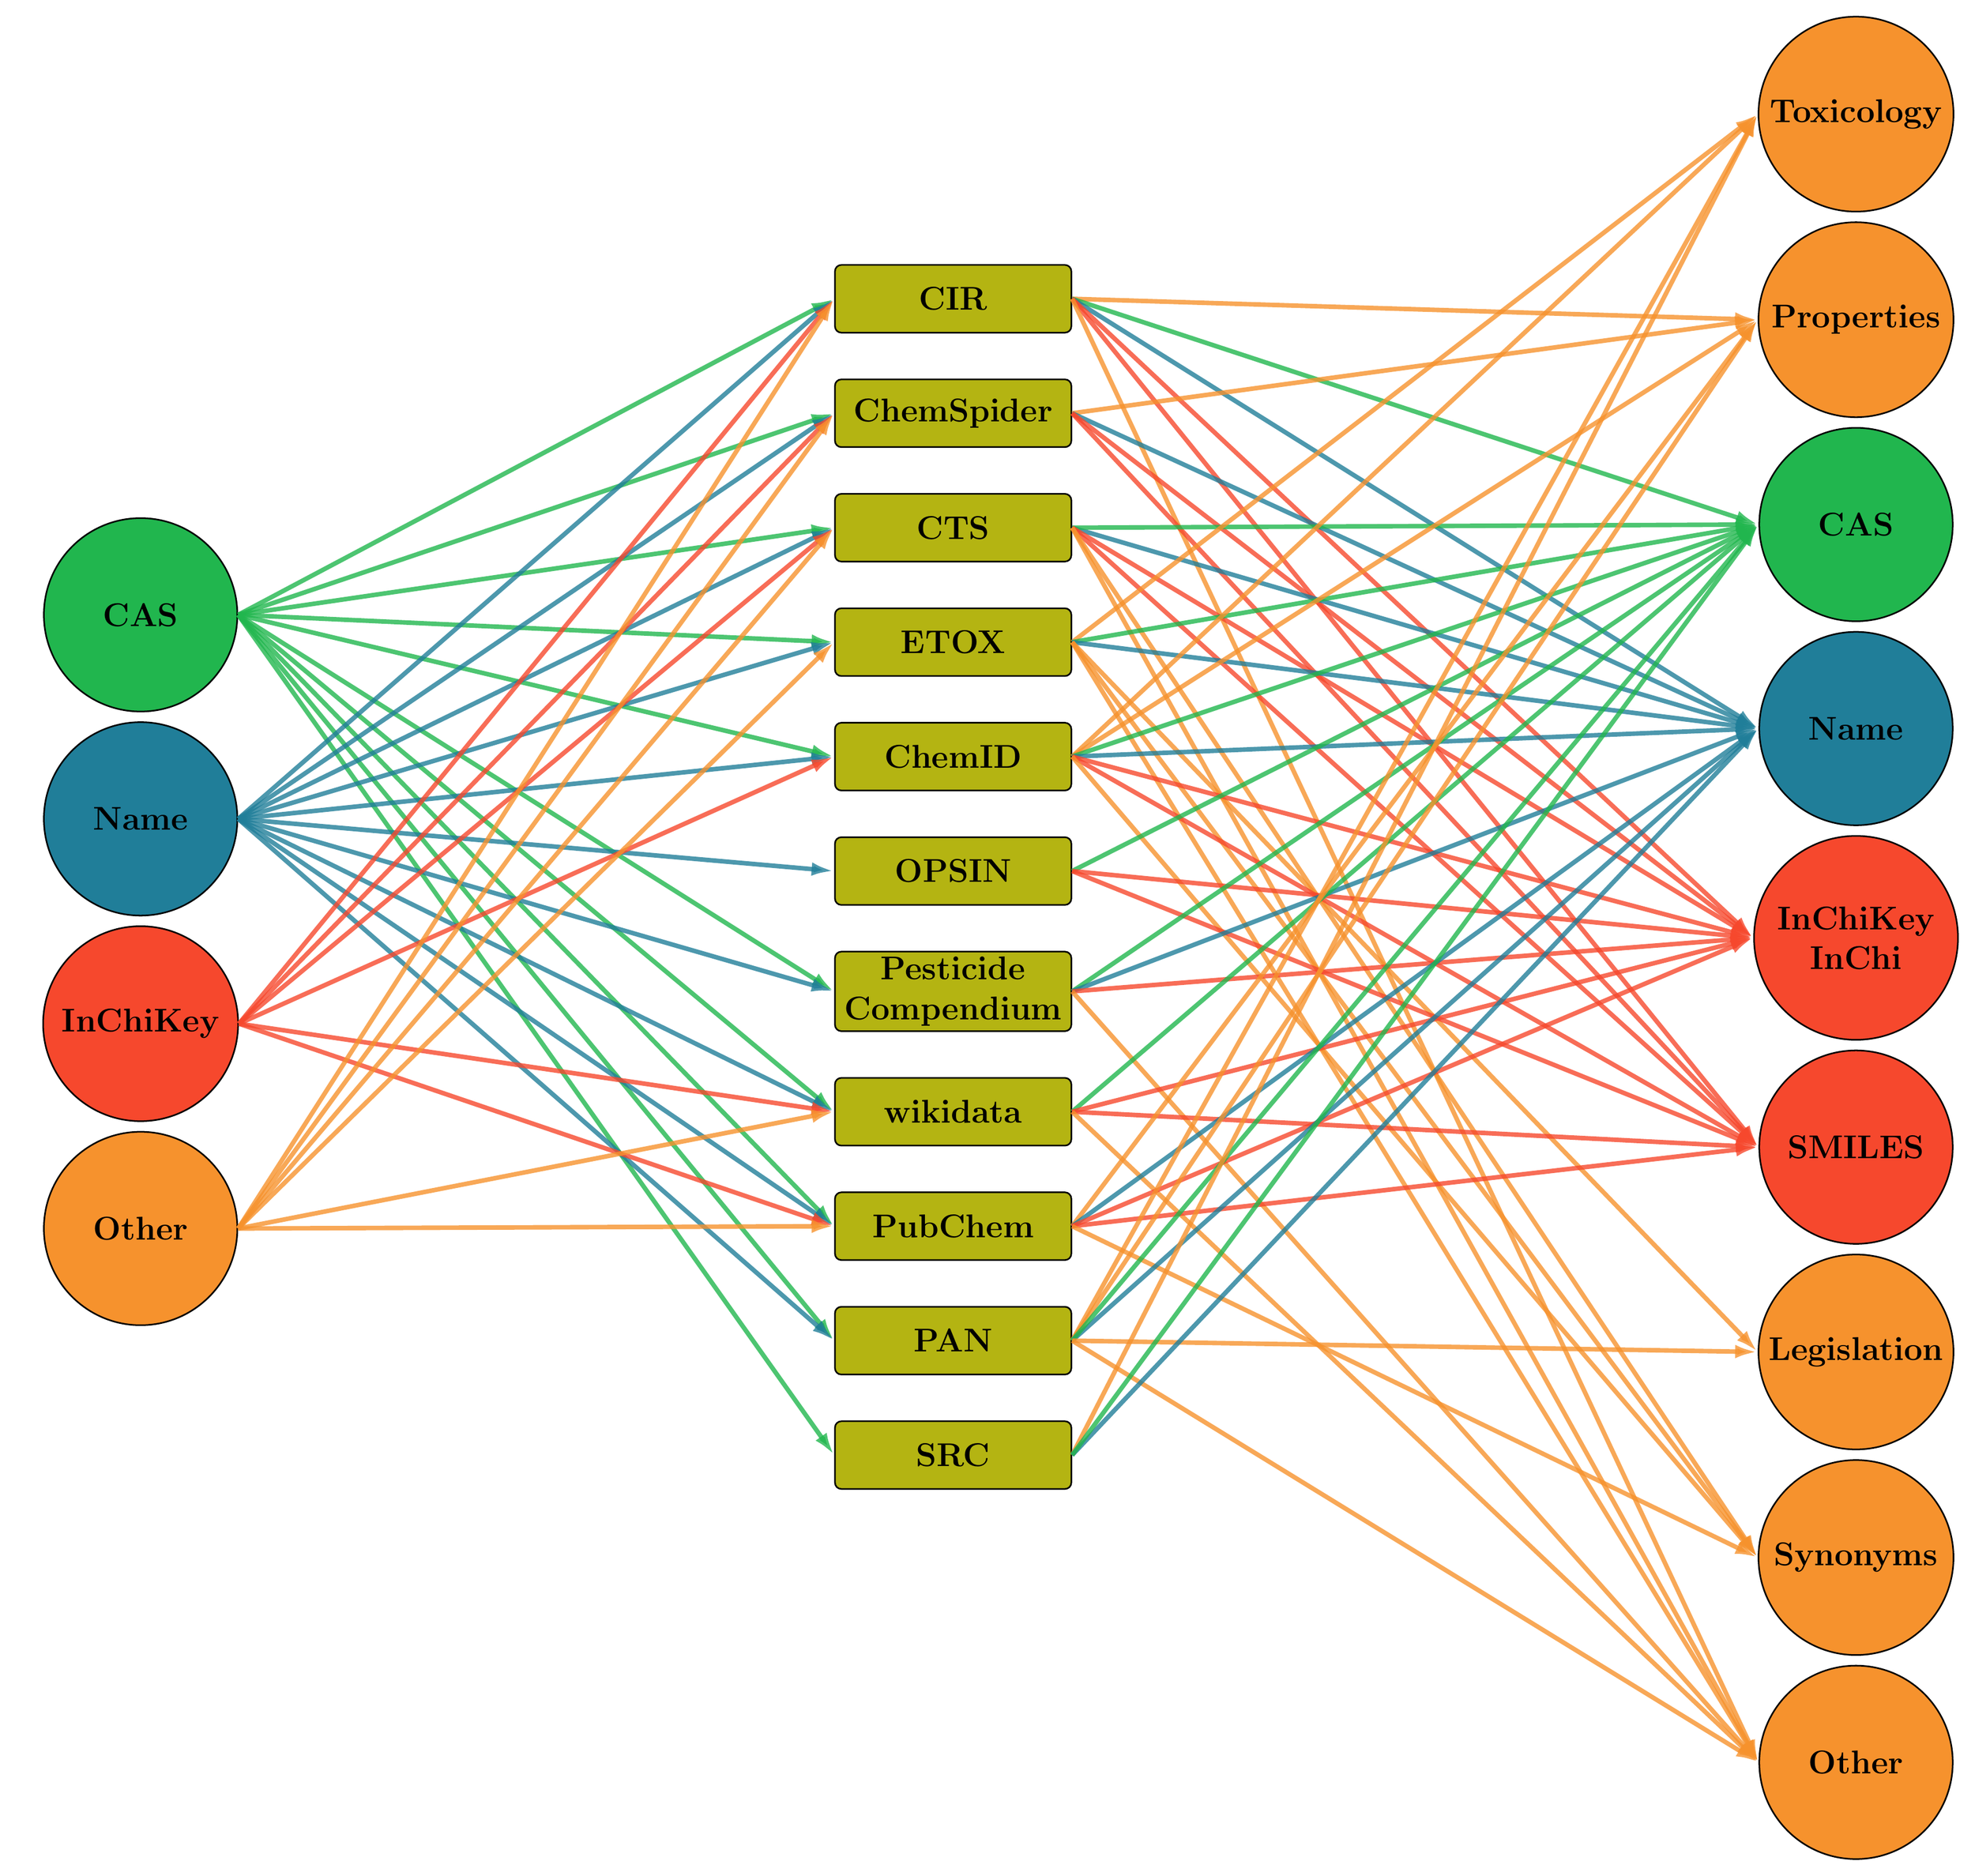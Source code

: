 % -*- root: ../../talk.tex -*-

\definecolor{blue}{RGB}{32, 126, 153}
\definecolor{green}{RGB}{33, 182, 78}
\definecolor{red}{RGB}{246, 72, 45}
\definecolor{orange}{RGB}{246, 146, 45}
\definecolor{yellow}{RGB}{180, 180, 18}

\begin{tikzpicture}[node distance = 0.2cm, auto]

%styles
\tikzstyle{circ} = [circle, draw, text = black,   line width=1pt, 
    text width=4cm, text centered, scale=1, font=\bf\huge]
\tikzstyle{rect} = [rectangle, draw, text = black, line width=1pt,
    text width=5cm, text centered, rounded corners, minimum height=1.5cm, minimum width=1cm, font=\bf\huge]

\tikzstyle{line} = [draw, -{Latex[length=5mm,width=3mm]}, line width=1mm, opacity = 0.8]

    % input nodes
    \node [circ, fill=green] (cas_i) {CAS};
    \node  (name_i) [circ, below=of cas_i, fill = blue] {Name};
    \node  (inchikey_i) [circ, below=of name_i, fill = red] {InChiKey};
    \node  (other_i) [circ, below=of inchikey_i, fill =orange] {Other};
   
   % source nodes
   \node (cir) [rect, right=of cas_i, shift={(13,7)}, fill = yellow]{CIR};
   \node (chemspider) [rect, below=1cm of cir, fill = yellow]{ChemSpider};
   \node (cts) [rect, below=1cm of chemspider, fill = yellow]{CTS};
   \node (etox) [rect, below=1cm of cts, fill = yellow]{ETOX};
   \node (chemid) [rect, below=1cm of etox, fill = yellow]{ChemID};
  \node (opsin) [rect, below=1cm of chemid, fill = yellow]{OPSIN};
  \node (alan) [rect, below=1cm of opsin, fill = yellow]{Pesticide Compendium};
  \node (wiki) [rect, below=1cm of alan, fill = yellow]{wikidata};
  \node (pubchem) [rect, below=1cm of wiki, fill = yellow]{PubChem};
  \node (pan) [rect, below=1cm of pubchem, fill = yellow]{PAN};
  \node (src) [rect, below=1cm of pan, fill = yellow]{SRC};

	% output nodes
    \node (cas_o) [circ, right=of cir, shift={(15,-5)}, , fill =green] {CAS};
    \node  (name_o) [circ, below=of cas_o, , fill =blue] {Name};
    \node  (inchikey_o) [circ, below=of name_o, fill =red] {InChiKey \\ InChi};
    \node  (smiles_o) [circ, below=of inchikey_o, fill =red] {SMILES};
    \node  (legis_o) [circ, below=of smiles_o, fill =orange] {Legislation};
    \node  (syno_o) [circ, below=of legis_o, fill =orange] {Synonyms};
    \node  (other_o) [circ, below=of syno_o, fill =orange] {Other};
    \node (prop_o) [circ, above=of cas_o, fill =orange] {Properties};
    \node (tox_o) [circ, above=of prop_o, fill =orange] {Toxicology};

    %paths
   % from cas_i
    \path [line, green] (cas_i.east) -- (cir.west);
    \path [line, green] (cas_i.east) -- (chemspider.west);
    \path [line, green] (cas_i.east) -- (cts.west);
    \path [line, green] (cas_i.east) -- (etox.west);
    \path [line, green] (cas_i.east) -- (chemid.west);
    \path [line, green] (cas_i.east) -- (alan.west);
    \path [line, green] (cas_i.east) -- (wiki.west);
    \path [line, green] (cas_i.east) -- (pubchem.west);
    \path [line, green] (cas_i.east) -- (pan.west);
    \path [line, green] (cas_i.east) -- (src.west);

	% from name_i
    \path [line, blue] (name_i.east) -- (cir.west);
    \path [line, blue] (name_i.east) -- (chemspider.west);
    \path [line, blue] (name_i.east) -- (cts.west);
    \path [line, blue] (name_i.east) -- (etox.west);
    \path [line, blue] (name_i.east) -- (chemid.west);
    \path [line, blue] (name_i.east) -- (opsin.west);
    \path [line, blue] (name_i.east) -- (alan.west);
    \path [line, blue] (name_i.east) -- (wiki.west);
    \path [line, blue] (name_i.east) -- (pubchem.west);
    \path [line, blue] (name_i.east) -- (pan.west);

    %from inchikey_i
    \path [line, red] (inchikey_i.east) -- (cir.west);
    \path [line, red] (inchikey_i.east) -- (chemspider.west);
    \path [line, red] (inchikey_i.east) -- (cts.west);
    \path [line, red] (inchikey_i.east) -- (chemid.west);
    \path [line, red] (inchikey_i.east) -- (wiki.west);
    \path [line, red] (inchikey_i.east) -- (pubchem.west);
   
    %from other_i
    \path [line, orange] (other_i.east) -- (cir.west);
    \path [line, orange] (other_i.east) -- (chemspider.west);
    \path [line, orange] (other_i.east) -- (cts.west);
    \path [line, orange] (other_i.east) -- (etox.west);
    \path [line, orange] (other_i.east) -- (wiki.west);
    \path [line, orange] (other_i.east) -- (pubchem.west);

   %from cir
  \path [line, orange] (cir.east) -- (prop_o.west);
  \path [line, green] (cir.east) -- (cas_o.west);
  \path [line, blue] (cir.east) -- (name_o.west);
  \path [line, red] (cir.east) -- (inchikey_o.west);
  \path [line, red] (cir.east) -- (smiles_o.west);
  \path [line, orange] (cir.east) -- (other_o.west);

  %from chemspider
  \path [line, orange] (chemspider.east) -- (prop_o.west);
  \path [line, blue] (chemspider.east) -- (name_o.west);
  \path [line, red] (chemspider.east) -- (inchikey_o.west);
  \path [line, red] (chemspider.east) -- (smiles_o.west);

  % from cts
  \path [line, blue] (cts.east) -- (name_o.west);
  \path [line, green] (cts.east) -- (cas_o.west);
  \path [line, red] (cts.east) -- (inchikey_o.west);
  \path [line, red] (cts.east) -- (smiles_o.west);
  \path [line, orange] (cts.east) -- (syno_o.west);
  \path [line, orange] (cts.east) -- (other_o.west);

	% from etox
   \path [line, orange] (etox.east) -- (tox_o.west);
   \path [line, green] (etox.east) -- (cas_o.west);
   \path [line, blue] (etox.east) -- (name_o.west);
   \path [line, orange] (etox.east) -- (legis_o.west);
   \path [line, orange] (etox.east) -- (syno_o.west);
   \path [line, orange] (etox.east) -- (other_o.west);

  %from chemid
   \path [line, orange] (chemid.east) -- (tox_o.west);
   \path [line, orange] (chemid.east) -- (prop_o.west);
   \path [line, green] (chemid.east) -- (cas_o.west);
   \path [line, blue] (chemid.east) -- (name_o.west);
   \path [line, red] (chemid.east) -- (inchikey_o.west);
   \path [line, red] (chemid.east) -- (smiles_o.west);
   \path [line, orange] (chemid.east) -- (syno_o.west);

	%from opsin
    \path [line, green] (opsin.east) -- (cas_o.west);
   \path [line, red] (opsin.east) -- (inchikey_o.west);
   \path [line, red] (opsin.east) -- (smiles_o.west);

   %from alan wood
   \path [line, green] (alan.east) -- (cas_o.west);
   \path [line, blue] (alan.east) -- (name_o.west);
   \path [line, red] (alan.east) -- (inchikey_o.west);
   \path [line, orange] (alan.east) -- (other_o.west);

  %from wiki
   \path [line, green] (wiki.east) -- (cas_o.west);
   \path [line, red] (wiki.east) -- (inchikey_o.west);
   \path [line, red] (wiki.east) -- (smiles_o.west);
   \path [line, orange] (wiki.east) -- (other_o.west);

  % from pubchem
     \path [line, orange] (pubchem.east) -- (prop_o.west);
     \path [line, blue] (pubchem.east) -- (name_o.west);
     \path [line, red] (pubchem.east) -- (inchikey_o.west);
     \path [line, red] (pubchem.east) -- (smiles_o.west);
     \path [line, orange] (pubchem.east) -- (syno_o.west);

    % from pan
    \path [line, orange] (pan.east) -- (tox_o.west);
    \path [line, orange] (pan.east) -- (prop_o.west);
     \path [line, blue] (pan.east) -- (name_o.west);
   \path [line, green] (pan.east) -- (cas_o.west);
   \path [line, orange] (pan.east) -- (legis_o.west);
   \path [line, orange] (pan.east) -- (other_o.west);

  %from src
       \path [line, orange] (src.east) -- (tox_o.west);
     \path [line, blue] (src.east) -- (name_o.west);
   \path [line, green] (src.east) -- (cas_o.west);

\end{tikzpicture}

